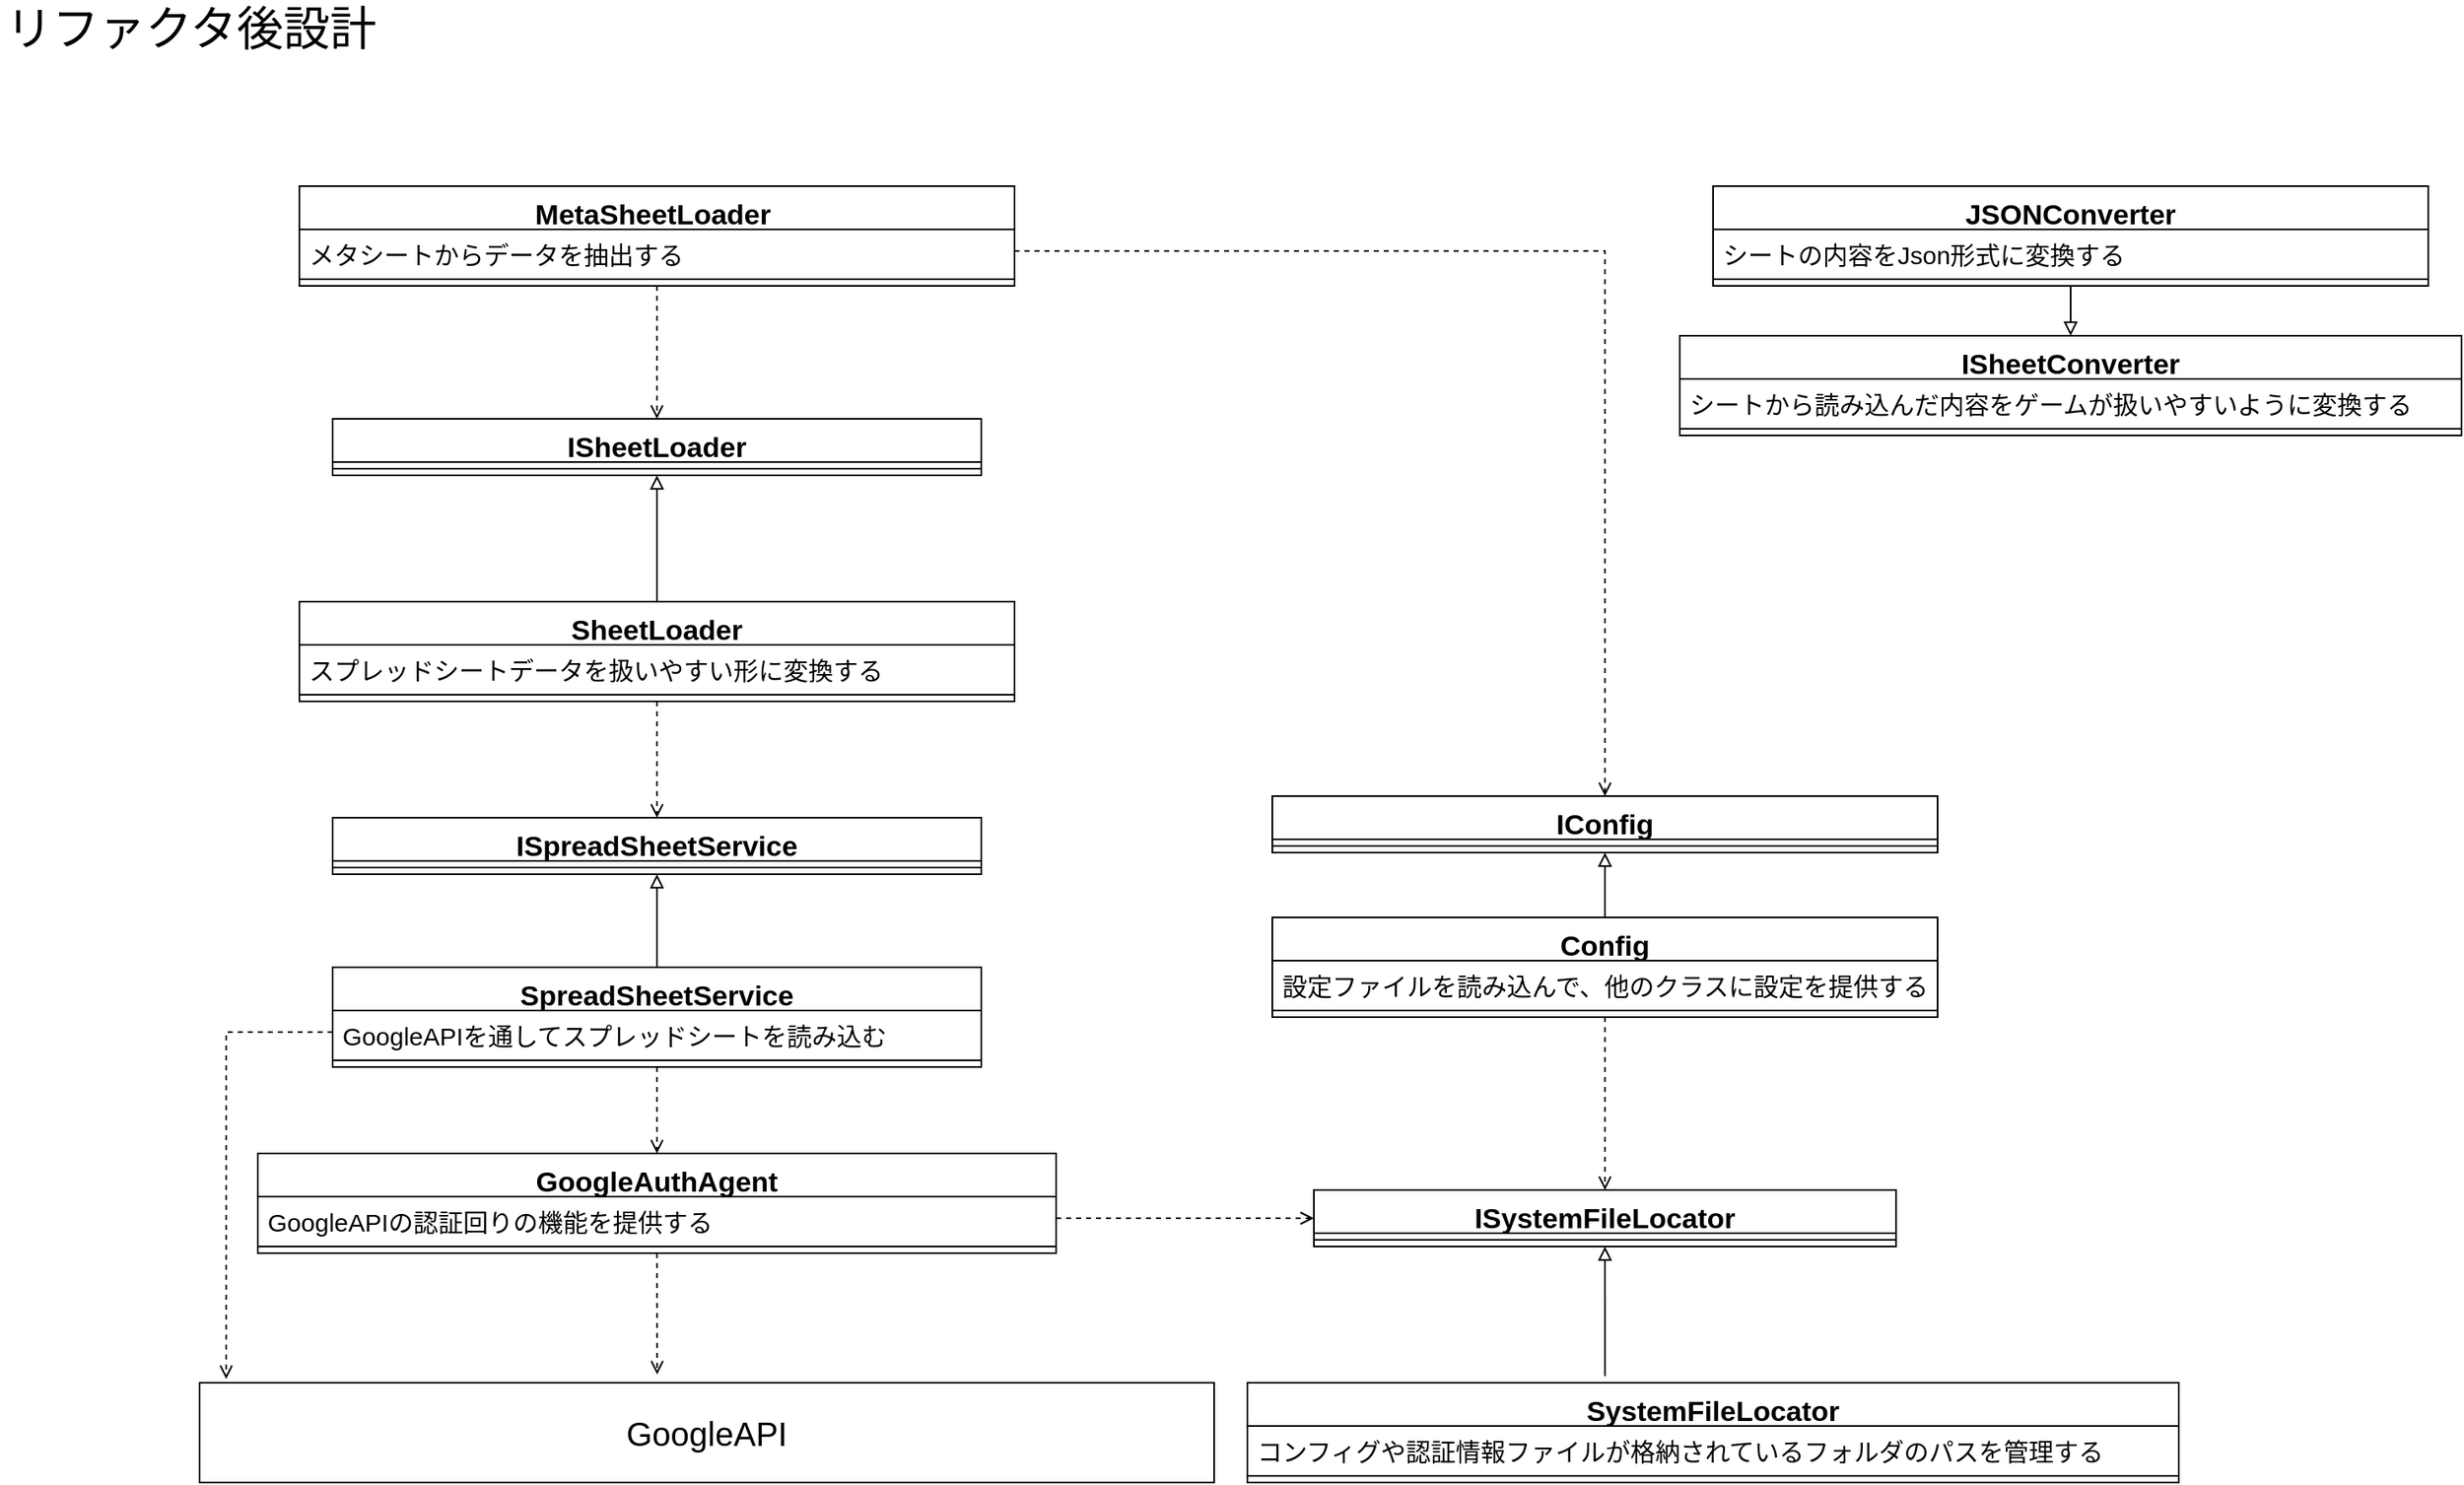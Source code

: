 <mxfile version="18.0.1" type="device"><diagram id="zoi19xQJgwQmg99GuLdx" name="ページ1"><mxGraphModel dx="1342" dy="2034" grid="1" gridSize="10" guides="1" tooltips="1" connect="1" arrows="1" fold="1" page="1" pageScale="1" pageWidth="827" pageHeight="1169" math="0" shadow="0"><root><mxCell id="0"/><mxCell id="1" parent="0"/><mxCell id="YsU1AbbnNCgPILLx4wFY-1" value="&lt;font style=&quot;font-size: 28px;&quot;&gt;リファクタ後設計&lt;/font&gt;" style="text;html=1;strokeColor=none;fillColor=none;align=center;verticalAlign=middle;whiteSpace=wrap;rounded=0;fontSize=28;" parent="1" vertex="1"><mxGeometry x="50" y="-70" width="230" height="30" as="geometry"/></mxCell><mxCell id="YsU1AbbnNCgPILLx4wFY-5" value="&lt;font style=&quot;font-size: 20px;&quot;&gt;GoogleAPI&lt;/font&gt;" style="rounded=0;whiteSpace=wrap;html=1;fontSize=15;" parent="1" vertex="1"><mxGeometry x="170" y="760" width="610" height="60" as="geometry"/></mxCell><mxCell id="YsU1AbbnNCgPILLx4wFY-22" value="GoogleAuthAgent" style="swimlane;fontStyle=1;align=center;verticalAlign=top;childLayout=stackLayout;horizontal=1;startSize=26;horizontalStack=0;resizeParent=1;resizeParentMax=0;resizeLast=0;collapsible=1;marginBottom=0;fontSize=17;" parent="1" vertex="1"><mxGeometry x="205" y="622" width="480" height="60" as="geometry"/></mxCell><mxCell id="YsU1AbbnNCgPILLx4wFY-23" value="GoogleAPIの認証回りの機能を提供する" style="text;strokeColor=none;fillColor=none;align=left;verticalAlign=top;spacingLeft=4;spacingRight=4;overflow=hidden;rotatable=0;points=[[0,0.5],[1,0.5]];portConstraint=eastwest;fontSize=15;" parent="YsU1AbbnNCgPILLx4wFY-22" vertex="1"><mxGeometry y="26" width="480" height="26" as="geometry"/></mxCell><mxCell id="YsU1AbbnNCgPILLx4wFY-24" value="" style="line;strokeWidth=1;fillColor=none;align=left;verticalAlign=middle;spacingTop=-1;spacingLeft=3;spacingRight=3;rotatable=0;labelPosition=right;points=[];portConstraint=eastwest;fontSize=20;" parent="YsU1AbbnNCgPILLx4wFY-22" vertex="1"><mxGeometry y="52" width="480" height="8" as="geometry"/></mxCell><mxCell id="YsU1AbbnNCgPILLx4wFY-25" value="" style="endArrow=open;html=1;rounded=0;fontSize=20;exitX=0.5;exitY=1;exitDx=0;exitDy=0;entryX=0.451;entryY=-0.083;entryDx=0;entryDy=0;entryPerimeter=0;dashed=1;endFill=0;" parent="1" source="YsU1AbbnNCgPILLx4wFY-22" edge="1"><mxGeometry width="50" height="50" relative="1" as="geometry"><mxPoint x="580" y="590" as="sourcePoint"/><mxPoint x="445.11" y="755.02" as="targetPoint"/></mxGeometry></mxCell><mxCell id="YsU1AbbnNCgPILLx4wFY-30" value="SpreadSheetService" style="swimlane;fontStyle=1;align=center;verticalAlign=top;childLayout=stackLayout;horizontal=1;startSize=26;horizontalStack=0;resizeParent=1;resizeParentMax=0;resizeLast=0;collapsible=1;marginBottom=0;fontSize=17;" parent="1" vertex="1"><mxGeometry x="250" y="510" width="390" height="60" as="geometry"/></mxCell><mxCell id="YsU1AbbnNCgPILLx4wFY-31" value="GoogleAPIを通してスプレッドシートを読み込む" style="text;strokeColor=none;fillColor=none;align=left;verticalAlign=top;spacingLeft=4;spacingRight=4;overflow=hidden;rotatable=0;points=[[0,0.5],[1,0.5]];portConstraint=eastwest;fontSize=15;" parent="YsU1AbbnNCgPILLx4wFY-30" vertex="1"><mxGeometry y="26" width="390" height="26" as="geometry"/></mxCell><mxCell id="YsU1AbbnNCgPILLx4wFY-32" value="" style="line;strokeWidth=1;fillColor=none;align=left;verticalAlign=middle;spacingTop=-1;spacingLeft=3;spacingRight=3;rotatable=0;labelPosition=right;points=[];portConstraint=eastwest;fontSize=20;" parent="YsU1AbbnNCgPILLx4wFY-30" vertex="1"><mxGeometry y="52" width="390" height="8" as="geometry"/></mxCell><mxCell id="YsU1AbbnNCgPILLx4wFY-33" value="" style="endArrow=open;html=1;rounded=0;fontSize=20;exitX=0.5;exitY=1;exitDx=0;exitDy=0;entryX=0.5;entryY=0;entryDx=0;entryDy=0;dashed=1;endFill=0;" parent="1" source="YsU1AbbnNCgPILLx4wFY-30" target="YsU1AbbnNCgPILLx4wFY-22" edge="1"><mxGeometry width="50" height="50" relative="1" as="geometry"><mxPoint x="455" y="690" as="sourcePoint"/><mxPoint x="455.11" y="765.02" as="targetPoint"/></mxGeometry></mxCell><mxCell id="YsU1AbbnNCgPILLx4wFY-34" value="" style="endArrow=open;html=1;rounded=0;fontSize=20;exitX=0;exitY=0.5;exitDx=0;exitDy=0;entryX=0.027;entryY=-0.038;entryDx=0;entryDy=0;dashed=1;endFill=0;entryPerimeter=0;edgeStyle=elbowEdgeStyle;" parent="1" source="YsU1AbbnNCgPILLx4wFY-31" target="YsU1AbbnNCgPILLx4wFY-5" edge="1"><mxGeometry width="50" height="50" relative="1" as="geometry"><mxPoint x="455" y="580" as="sourcePoint"/><mxPoint x="455" y="630" as="targetPoint"/><Array as="points"><mxPoint x="186" y="650"/></Array></mxGeometry></mxCell><mxCell id="YsU1AbbnNCgPILLx4wFY-35" value="ISpreadSheetService" style="swimlane;fontStyle=1;align=center;verticalAlign=top;childLayout=stackLayout;horizontal=1;startSize=26;horizontalStack=0;resizeParent=1;resizeParentMax=0;resizeLast=0;collapsible=1;marginBottom=0;fontSize=17;" parent="1" vertex="1"><mxGeometry x="250" y="420" width="390" height="34" as="geometry"/></mxCell><mxCell id="YsU1AbbnNCgPILLx4wFY-37" value="" style="line;strokeWidth=1;fillColor=none;align=left;verticalAlign=middle;spacingTop=-1;spacingLeft=3;spacingRight=3;rotatable=0;labelPosition=right;points=[];portConstraint=eastwest;fontSize=20;" parent="YsU1AbbnNCgPILLx4wFY-35" vertex="1"><mxGeometry y="26" width="390" height="8" as="geometry"/></mxCell><mxCell id="YsU1AbbnNCgPILLx4wFY-38" value="" style="endArrow=block;html=1;rounded=0;fontSize=20;exitX=0.5;exitY=0;exitDx=0;exitDy=0;entryX=0.5;entryY=1;entryDx=0;entryDy=0;endFill=0;" parent="1" source="YsU1AbbnNCgPILLx4wFY-30" target="YsU1AbbnNCgPILLx4wFY-35" edge="1"><mxGeometry width="50" height="50" relative="1" as="geometry"><mxPoint x="455" y="580" as="sourcePoint"/><mxPoint x="455" y="630" as="targetPoint"/></mxGeometry></mxCell><mxCell id="YsU1AbbnNCgPILLx4wFY-39" value="SheetLoader" style="swimlane;fontStyle=1;align=center;verticalAlign=top;childLayout=stackLayout;horizontal=1;startSize=26;horizontalStack=0;resizeParent=1;resizeParentMax=0;resizeLast=0;collapsible=1;marginBottom=0;fontSize=17;" parent="1" vertex="1"><mxGeometry x="230" y="290" width="430" height="60" as="geometry"/></mxCell><mxCell id="YsU1AbbnNCgPILLx4wFY-40" value="スプレッドシートデータを扱いやすい形に変換する" style="text;strokeColor=none;fillColor=none;align=left;verticalAlign=top;spacingLeft=4;spacingRight=4;overflow=hidden;rotatable=0;points=[[0,0.5],[1,0.5]];portConstraint=eastwest;fontSize=15;" parent="YsU1AbbnNCgPILLx4wFY-39" vertex="1"><mxGeometry y="26" width="430" height="26" as="geometry"/></mxCell><mxCell id="YsU1AbbnNCgPILLx4wFY-41" value="" style="line;strokeWidth=1;fillColor=none;align=left;verticalAlign=middle;spacingTop=-1;spacingLeft=3;spacingRight=3;rotatable=0;labelPosition=right;points=[];portConstraint=eastwest;fontSize=20;" parent="YsU1AbbnNCgPILLx4wFY-39" vertex="1"><mxGeometry y="52" width="430" height="8" as="geometry"/></mxCell><mxCell id="YsU1AbbnNCgPILLx4wFY-42" value="" style="endArrow=open;html=1;rounded=0;fontSize=20;exitX=0.5;exitY=1;exitDx=0;exitDy=0;entryX=0.5;entryY=0;entryDx=0;entryDy=0;endFill=0;dashed=1;" parent="1" source="YsU1AbbnNCgPILLx4wFY-39" target="YsU1AbbnNCgPILLx4wFY-35" edge="1"><mxGeometry width="50" height="50" relative="1" as="geometry"><mxPoint x="455" y="490" as="sourcePoint"/><mxPoint x="455" y="540" as="targetPoint"/></mxGeometry></mxCell><mxCell id="YsU1AbbnNCgPILLx4wFY-43" value="MetaSheetLoader " style="swimlane;fontStyle=1;align=center;verticalAlign=top;childLayout=stackLayout;horizontal=1;startSize=26;horizontalStack=0;resizeParent=1;resizeParentMax=0;resizeLast=0;collapsible=1;marginBottom=0;fontSize=17;" parent="1" vertex="1"><mxGeometry x="230" y="40" width="430" height="60" as="geometry"/></mxCell><mxCell id="YsU1AbbnNCgPILLx4wFY-44" value="メタシートからデータを抽出する" style="text;strokeColor=none;fillColor=none;align=left;verticalAlign=top;spacingLeft=4;spacingRight=4;overflow=hidden;rotatable=0;points=[[0,0.5],[1,0.5]];portConstraint=eastwest;fontSize=15;" parent="YsU1AbbnNCgPILLx4wFY-43" vertex="1"><mxGeometry y="26" width="430" height="26" as="geometry"/></mxCell><mxCell id="YsU1AbbnNCgPILLx4wFY-45" value="" style="line;strokeWidth=1;fillColor=none;align=left;verticalAlign=middle;spacingTop=-1;spacingLeft=3;spacingRight=3;rotatable=0;labelPosition=right;points=[];portConstraint=eastwest;fontSize=20;" parent="YsU1AbbnNCgPILLx4wFY-43" vertex="1"><mxGeometry y="52" width="430" height="8" as="geometry"/></mxCell><mxCell id="YsU1AbbnNCgPILLx4wFY-46" value="ISheetLoader" style="swimlane;fontStyle=1;align=center;verticalAlign=top;childLayout=stackLayout;horizontal=1;startSize=26;horizontalStack=0;resizeParent=1;resizeParentMax=0;resizeLast=0;collapsible=1;marginBottom=0;fontSize=17;" parent="1" vertex="1"><mxGeometry x="250" y="180" width="390" height="34" as="geometry"/></mxCell><mxCell id="YsU1AbbnNCgPILLx4wFY-47" value="" style="line;strokeWidth=1;fillColor=none;align=left;verticalAlign=middle;spacingTop=-1;spacingLeft=3;spacingRight=3;rotatable=0;labelPosition=right;points=[];portConstraint=eastwest;fontSize=20;" parent="YsU1AbbnNCgPILLx4wFY-46" vertex="1"><mxGeometry y="26" width="390" height="8" as="geometry"/></mxCell><mxCell id="YsU1AbbnNCgPILLx4wFY-48" value="" style="endArrow=block;html=1;rounded=0;fontSize=20;exitX=0.5;exitY=0;exitDx=0;exitDy=0;entryX=0.5;entryY=1;entryDx=0;entryDy=0;endFill=0;" parent="1" source="YsU1AbbnNCgPILLx4wFY-39" target="YsU1AbbnNCgPILLx4wFY-46" edge="1"><mxGeometry width="50" height="50" relative="1" as="geometry"><mxPoint x="455" y="520" as="sourcePoint"/><mxPoint x="455" y="464" as="targetPoint"/></mxGeometry></mxCell><mxCell id="YsU1AbbnNCgPILLx4wFY-49" value="" style="endArrow=open;html=1;rounded=0;fontSize=20;exitX=0.5;exitY=1;exitDx=0;exitDy=0;entryX=0.5;entryY=0;entryDx=0;entryDy=0;endFill=0;dashed=1;" parent="1" source="YsU1AbbnNCgPILLx4wFY-43" target="YsU1AbbnNCgPILLx4wFY-46" edge="1"><mxGeometry width="50" height="50" relative="1" as="geometry"><mxPoint x="455" y="360" as="sourcePoint"/><mxPoint x="455" y="430" as="targetPoint"/></mxGeometry></mxCell><mxCell id="YsU1AbbnNCgPILLx4wFY-50" value="SystemFileLocator" style="swimlane;fontStyle=1;align=center;verticalAlign=top;childLayout=stackLayout;horizontal=1;startSize=26;horizontalStack=0;resizeParent=1;resizeParentMax=0;resizeLast=0;collapsible=1;marginBottom=0;fontSize=17;" parent="1" vertex="1"><mxGeometry x="800" y="760" width="560" height="60" as="geometry"/></mxCell><mxCell id="YsU1AbbnNCgPILLx4wFY-51" value="コンフィグや認証情報ファイルが格納されているフォルダのパスを管理する" style="text;strokeColor=none;fillColor=none;align=left;verticalAlign=top;spacingLeft=4;spacingRight=4;overflow=hidden;rotatable=0;points=[[0,0.5],[1,0.5]];portConstraint=eastwest;fontSize=15;" parent="YsU1AbbnNCgPILLx4wFY-50" vertex="1"><mxGeometry y="26" width="560" height="26" as="geometry"/></mxCell><mxCell id="YsU1AbbnNCgPILLx4wFY-52" value="" style="line;strokeWidth=1;fillColor=none;align=left;verticalAlign=middle;spacingTop=-1;spacingLeft=3;spacingRight=3;rotatable=0;labelPosition=right;points=[];portConstraint=eastwest;fontSize=20;" parent="YsU1AbbnNCgPILLx4wFY-50" vertex="1"><mxGeometry y="52" width="560" height="8" as="geometry"/></mxCell><mxCell id="YsU1AbbnNCgPILLx4wFY-55" value="ISystemFileLocator" style="swimlane;fontStyle=1;align=center;verticalAlign=top;childLayout=stackLayout;horizontal=1;startSize=26;horizontalStack=0;resizeParent=1;resizeParentMax=0;resizeLast=0;collapsible=1;marginBottom=0;fontSize=17;" parent="1" vertex="1"><mxGeometry x="840" y="644" width="350" height="34" as="geometry"/></mxCell><mxCell id="YsU1AbbnNCgPILLx4wFY-57" value="" style="line;strokeWidth=1;fillColor=none;align=left;verticalAlign=middle;spacingTop=-1;spacingLeft=3;spacingRight=3;rotatable=0;labelPosition=right;points=[];portConstraint=eastwest;fontSize=20;" parent="YsU1AbbnNCgPILLx4wFY-55" vertex="1"><mxGeometry y="26" width="350" height="8" as="geometry"/></mxCell><mxCell id="YsU1AbbnNCgPILLx4wFY-58" value="" style="endArrow=open;html=1;rounded=0;fontSize=20;exitX=1;exitY=0.5;exitDx=0;exitDy=0;entryX=0;entryY=0.5;entryDx=0;entryDy=0;dashed=1;endFill=0;" parent="1" source="YsU1AbbnNCgPILLx4wFY-23" target="YsU1AbbnNCgPILLx4wFY-55" edge="1"><mxGeometry width="50" height="50" relative="1" as="geometry"><mxPoint x="455" y="690" as="sourcePoint"/><mxPoint x="455.11" y="765.02" as="targetPoint"/></mxGeometry></mxCell><mxCell id="YsU1AbbnNCgPILLx4wFY-60" value="" style="endArrow=block;html=1;rounded=0;fontSize=20;entryX=0.5;entryY=1;entryDx=0;entryDy=0;endFill=0;exitX=0.384;exitY=-0.067;exitDx=0;exitDy=0;exitPerimeter=0;" parent="1" source="YsU1AbbnNCgPILLx4wFY-50" target="YsU1AbbnNCgPILLx4wFY-55" edge="1"><mxGeometry width="50" height="50" relative="1" as="geometry"><mxPoint x="1015" y="750" as="sourcePoint"/><mxPoint x="455" y="464" as="targetPoint"/></mxGeometry></mxCell><mxCell id="YsU1AbbnNCgPILLx4wFY-61" value="" style="endArrow=open;html=1;rounded=0;fontSize=20;exitX=1;exitY=0.5;exitDx=0;exitDy=0;dashed=1;endFill=0;edgeStyle=elbowEdgeStyle;entryX=0.5;entryY=0;entryDx=0;entryDy=0;" parent="1" source="YsU1AbbnNCgPILLx4wFY-44" target="HwtKOR1XfiJYqYxWdixF-4" edge="1"><mxGeometry width="50" height="50" relative="1" as="geometry"><mxPoint x="695" y="671.0" as="sourcePoint"/><mxPoint x="1010" y="380" as="targetPoint"/><Array as="points"><mxPoint x="1015" y="370"/></Array></mxGeometry></mxCell><mxCell id="H-xaboOS6QJZIvGpSUIb-1" value="JSONConverter" style="swimlane;fontStyle=1;align=center;verticalAlign=top;childLayout=stackLayout;horizontal=1;startSize=26;horizontalStack=0;resizeParent=1;resizeParentMax=0;resizeLast=0;collapsible=1;marginBottom=0;fontSize=17;" parent="1" vertex="1"><mxGeometry x="1080" y="40" width="430" height="60" as="geometry"/></mxCell><mxCell id="H-xaboOS6QJZIvGpSUIb-2" value="シートの内容をJson形式に変換する" style="text;strokeColor=none;fillColor=none;align=left;verticalAlign=top;spacingLeft=4;spacingRight=4;overflow=hidden;rotatable=0;points=[[0,0.5],[1,0.5]];portConstraint=eastwest;fontSize=15;" parent="H-xaboOS6QJZIvGpSUIb-1" vertex="1"><mxGeometry y="26" width="430" height="26" as="geometry"/></mxCell><mxCell id="H-xaboOS6QJZIvGpSUIb-3" value="" style="line;strokeWidth=1;fillColor=none;align=left;verticalAlign=middle;spacingTop=-1;spacingLeft=3;spacingRight=3;rotatable=0;labelPosition=right;points=[];portConstraint=eastwest;fontSize=20;" parent="H-xaboOS6QJZIvGpSUIb-1" vertex="1"><mxGeometry y="52" width="430" height="8" as="geometry"/></mxCell><mxCell id="H-xaboOS6QJZIvGpSUIb-4" value="ISheetConverter" style="swimlane;fontStyle=1;align=center;verticalAlign=top;childLayout=stackLayout;horizontal=1;startSize=26;horizontalStack=0;resizeParent=1;resizeParentMax=0;resizeLast=0;collapsible=1;marginBottom=0;fontSize=17;" parent="1" vertex="1"><mxGeometry x="1060" y="130" width="470" height="60" as="geometry"/></mxCell><mxCell id="H-xaboOS6QJZIvGpSUIb-5" value="シートから読み込んだ内容をゲームが扱いやすいように変換する" style="text;strokeColor=none;fillColor=none;align=left;verticalAlign=top;spacingLeft=4;spacingRight=4;overflow=hidden;rotatable=0;points=[[0,0.5],[1,0.5]];portConstraint=eastwest;fontSize=15;" parent="H-xaboOS6QJZIvGpSUIb-4" vertex="1"><mxGeometry y="26" width="470" height="26" as="geometry"/></mxCell><mxCell id="H-xaboOS6QJZIvGpSUIb-6" value="" style="line;strokeWidth=1;fillColor=none;align=left;verticalAlign=middle;spacingTop=-1;spacingLeft=3;spacingRight=3;rotatable=0;labelPosition=right;points=[];portConstraint=eastwest;fontSize=20;" parent="H-xaboOS6QJZIvGpSUIb-4" vertex="1"><mxGeometry y="52" width="470" height="8" as="geometry"/></mxCell><mxCell id="H-xaboOS6QJZIvGpSUIb-7" value="" style="endArrow=block;html=1;rounded=0;fontSize=20;exitX=0.5;exitY=1;exitDx=0;exitDy=0;entryX=0.5;entryY=0;entryDx=0;entryDy=0;endFill=0;" parent="1" source="H-xaboOS6QJZIvGpSUIb-1" target="H-xaboOS6QJZIvGpSUIb-4" edge="1"><mxGeometry width="50" height="50" relative="1" as="geometry"><mxPoint x="455" y="300" as="sourcePoint"/><mxPoint x="455" y="224" as="targetPoint"/></mxGeometry></mxCell><mxCell id="HwtKOR1XfiJYqYxWdixF-1" value="Config" style="swimlane;fontStyle=1;align=center;verticalAlign=top;childLayout=stackLayout;horizontal=1;startSize=26;horizontalStack=0;resizeParent=1;resizeParentMax=0;resizeLast=0;collapsible=1;marginBottom=0;fontSize=17;" parent="1" vertex="1"><mxGeometry x="815" y="480" width="400" height="60" as="geometry"/></mxCell><mxCell id="HwtKOR1XfiJYqYxWdixF-2" value="設定ファイルを読み込んで、他のクラスに設定を提供する" style="text;strokeColor=none;fillColor=none;align=left;verticalAlign=top;spacingLeft=4;spacingRight=4;overflow=hidden;rotatable=0;points=[[0,0.5],[1,0.5]];portConstraint=eastwest;fontSize=15;" parent="HwtKOR1XfiJYqYxWdixF-1" vertex="1"><mxGeometry y="26" width="400" height="26" as="geometry"/></mxCell><mxCell id="HwtKOR1XfiJYqYxWdixF-3" value="" style="line;strokeWidth=1;fillColor=none;align=left;verticalAlign=middle;spacingTop=-1;spacingLeft=3;spacingRight=3;rotatable=0;labelPosition=right;points=[];portConstraint=eastwest;fontSize=20;" parent="HwtKOR1XfiJYqYxWdixF-1" vertex="1"><mxGeometry y="52" width="400" height="8" as="geometry"/></mxCell><mxCell id="HwtKOR1XfiJYqYxWdixF-4" value="IConfig" style="swimlane;fontStyle=1;align=center;verticalAlign=top;childLayout=stackLayout;horizontal=1;startSize=26;horizontalStack=0;resizeParent=1;resizeParentMax=0;resizeLast=0;collapsible=1;marginBottom=0;fontSize=17;" parent="1" vertex="1"><mxGeometry x="815" y="407" width="400" height="34" as="geometry"/></mxCell><mxCell id="HwtKOR1XfiJYqYxWdixF-6" value="" style="line;strokeWidth=1;fillColor=none;align=left;verticalAlign=middle;spacingTop=-1;spacingLeft=3;spacingRight=3;rotatable=0;labelPosition=right;points=[];portConstraint=eastwest;fontSize=20;" parent="HwtKOR1XfiJYqYxWdixF-4" vertex="1"><mxGeometry y="26" width="400" height="8" as="geometry"/></mxCell><mxCell id="HwtKOR1XfiJYqYxWdixF-7" value="" style="endArrow=block;html=1;rounded=0;fontSize=20;exitX=0.5;exitY=0;exitDx=0;exitDy=0;entryX=0.5;entryY=1;entryDx=0;entryDy=0;endFill=0;" parent="1" source="HwtKOR1XfiJYqYxWdixF-1" target="HwtKOR1XfiJYqYxWdixF-4" edge="1"><mxGeometry width="50" height="50" relative="1" as="geometry"><mxPoint x="455" y="520" as="sourcePoint"/><mxPoint x="455" y="464" as="targetPoint"/></mxGeometry></mxCell><mxCell id="HwtKOR1XfiJYqYxWdixF-8" value="" style="endArrow=open;html=1;rounded=0;fontSize=20;exitX=0.5;exitY=1;exitDx=0;exitDy=0;entryX=0.5;entryY=0;entryDx=0;entryDy=0;dashed=1;endFill=0;" parent="1" source="HwtKOR1XfiJYqYxWdixF-1" target="YsU1AbbnNCgPILLx4wFY-55" edge="1"><mxGeometry width="50" height="50" relative="1" as="geometry"><mxPoint x="455" y="580" as="sourcePoint"/><mxPoint x="455" y="632" as="targetPoint"/></mxGeometry></mxCell></root></mxGraphModel></diagram></mxfile>